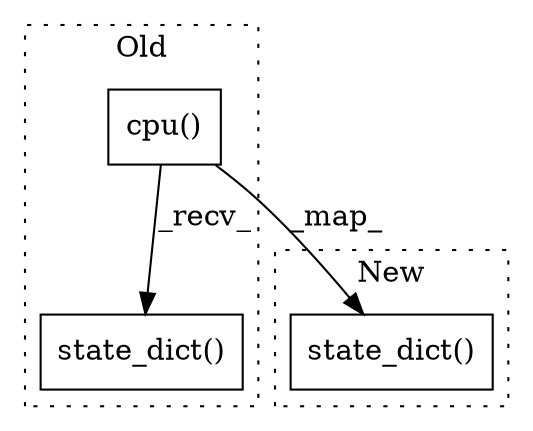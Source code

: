 digraph G {
subgraph cluster0 {
1 [label="cpu()" a="75" s="6985" l="18" shape="box"];
3 [label="state_dict()" a="75" s="6985" l="31" shape="box"];
label = "Old";
style="dotted";
}
subgraph cluster1 {
2 [label="state_dict()" a="75" s="6985" l="25" shape="box"];
label = "New";
style="dotted";
}
1 -> 3 [label="_recv_"];
1 -> 2 [label="_map_"];
}
